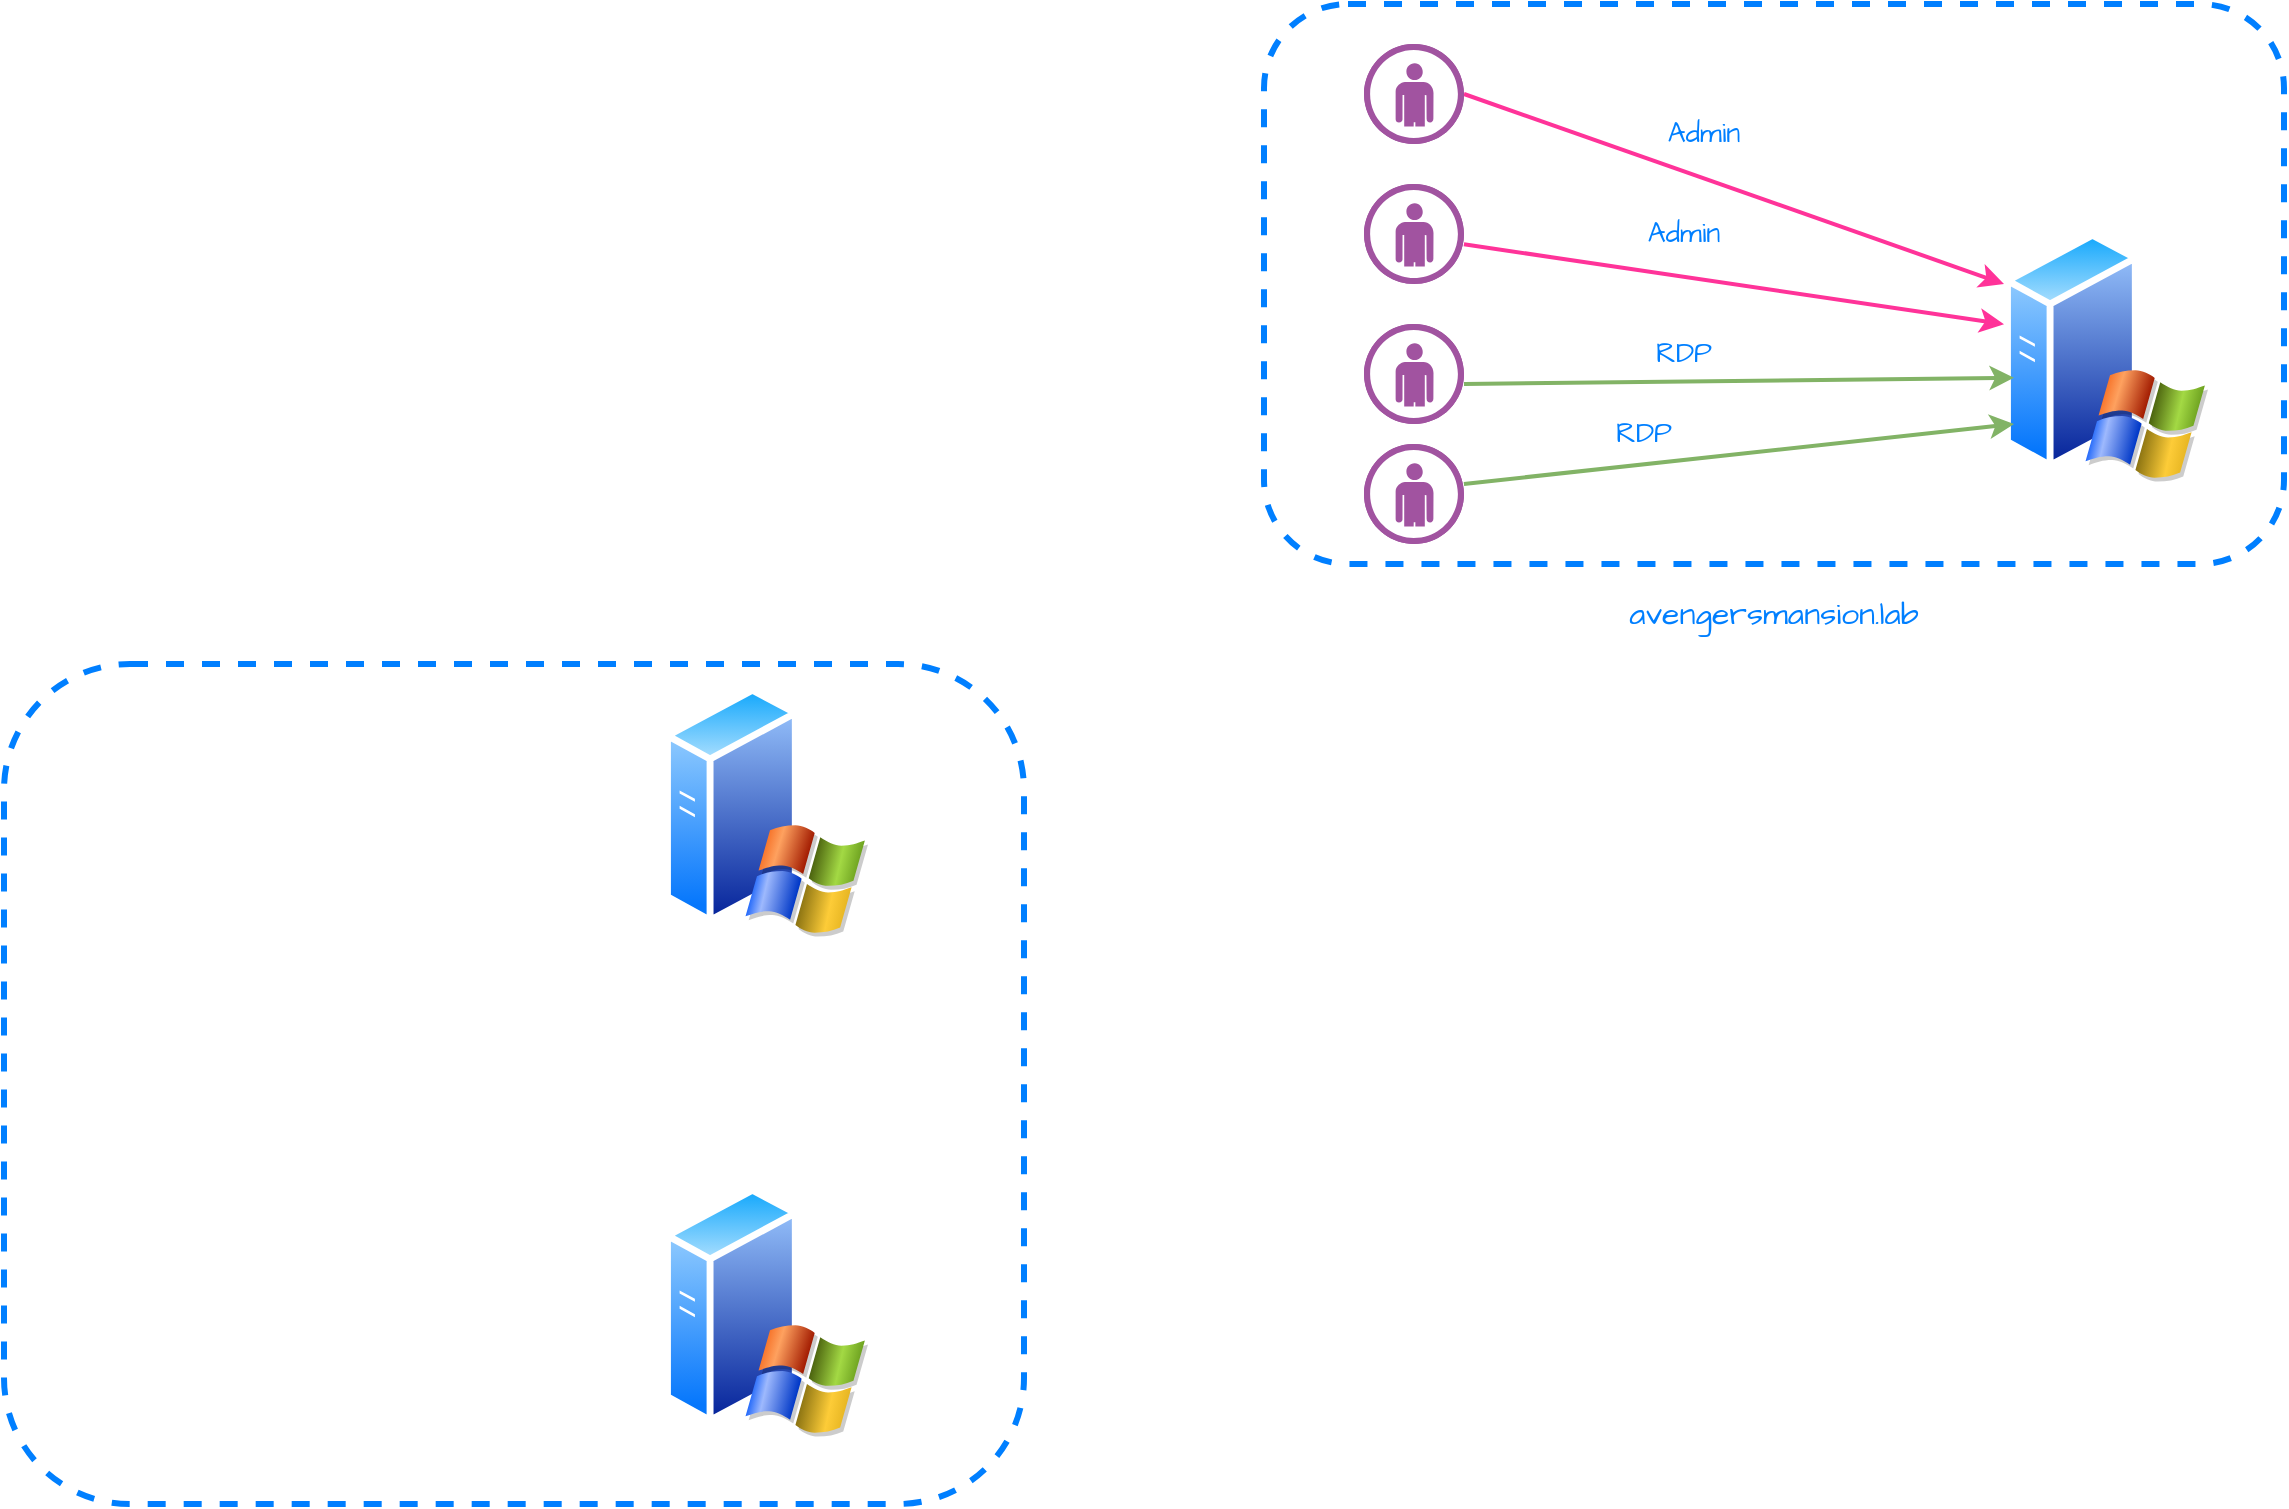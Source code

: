 <mxfile version="26.0.14">
  <diagram name="Page-1" id="822b0af5-4adb-64df-f703-e8dfc1f81529">
    <mxGraphModel dx="1434" dy="819" grid="1" gridSize="10" guides="1" tooltips="1" connect="1" arrows="1" fold="1" page="1" pageScale="1" pageWidth="1100" pageHeight="850" background="none" math="0" shadow="0">
      <root>
        <mxCell id="0" />
        <mxCell id="1" parent="0" />
        <mxCell id="FhWJipj1E8edyzkN2iIf-1" value="" style="image;aspect=fixed;perimeter=ellipsePerimeter;html=1;align=center;shadow=0;dashed=0;spacingTop=3;image=img/lib/active_directory/windows_server_2.svg;sketch=1;hachureGap=4;jiggle=2;curveFitting=1;fontFamily=Architects Daughter;fontSource=https%3A%2F%2Ffonts.googleapis.com%2Fcss%3Ffamily%3DArchitects%2BDaughter;" vertex="1" parent="1">
          <mxGeometry x="830" y="370" width="102" height="127.5" as="geometry" />
        </mxCell>
        <mxCell id="FhWJipj1E8edyzkN2iIf-2" value="" style="image;aspect=fixed;perimeter=ellipsePerimeter;html=1;align=center;shadow=0;dashed=0;spacingTop=3;image=img/lib/active_directory/windows_server_2.svg;sketch=1;hachureGap=4;jiggle=2;curveFitting=1;fontFamily=Architects Daughter;fontSource=https%3A%2F%2Ffonts.googleapis.com%2Fcss%3Ffamily%3DArchitects%2BDaughter;" vertex="1" parent="1">
          <mxGeometry x="830" y="620" width="102" height="127.5" as="geometry" />
        </mxCell>
        <mxCell id="FhWJipj1E8edyzkN2iIf-3" value="" style="image;aspect=fixed;perimeter=ellipsePerimeter;html=1;align=center;shadow=0;dashed=0;spacingTop=3;image=img/lib/active_directory/windows_server_2.svg;sketch=1;hachureGap=4;jiggle=2;curveFitting=1;fontFamily=Architects Daughter;fontSource=https%3A%2F%2Ffonts.googleapis.com%2Fcss%3Ffamily%3DArchitects%2BDaughter;" vertex="1" parent="1">
          <mxGeometry x="1500" y="142.5" width="102" height="127.5" as="geometry" />
        </mxCell>
        <mxCell id="FhWJipj1E8edyzkN2iIf-4" value="" style="rounded=1;whiteSpace=wrap;html=1;hachureGap=4;fontFamily=Architects Daughter;fontSource=https%3A%2F%2Ffonts.googleapis.com%2Fcss%3Ffamily%3DArchitects%2BDaughter;fillColor=none;strokeColor=#007FFF;dashed=1;strokeWidth=3;" vertex="1" parent="1">
          <mxGeometry x="1130" y="30" width="510" height="280" as="geometry" />
        </mxCell>
        <mxCell id="FhWJipj1E8edyzkN2iIf-9" value="" style="endArrow=classic;html=1;rounded=0;hachureGap=4;fontFamily=Architects Daughter;fontSource=https%3A%2F%2Ffonts.googleapis.com%2Fcss%3Ffamily%3DArchitects%2BDaughter;fillColor=#d5e8d4;strokeColor=#FF3399;strokeWidth=2;exitX=1;exitY=0.5;exitDx=0;exitDy=0;exitPerimeter=0;" edge="1" parent="1" source="FhWJipj1E8edyzkN2iIf-18">
          <mxGeometry width="50" height="50" relative="1" as="geometry">
            <mxPoint x="1250" y="80" as="sourcePoint" />
            <mxPoint x="1500" y="170" as="targetPoint" />
          </mxGeometry>
        </mxCell>
        <mxCell id="FhWJipj1E8edyzkN2iIf-10" value="" style="endArrow=classic;html=1;rounded=0;hachureGap=4;fontFamily=Architects Daughter;fontSource=https%3A%2F%2Ffonts.googleapis.com%2Fcss%3Ffamily%3DArchitects%2BDaughter;fillColor=#d5e8d4;strokeColor=#82b366;strokeWidth=2;" edge="1" parent="1">
          <mxGeometry width="50" height="50" relative="1" as="geometry">
            <mxPoint x="1230" y="220" as="sourcePoint" />
            <mxPoint x="1505" y="216.88" as="targetPoint" />
          </mxGeometry>
        </mxCell>
        <mxCell id="FhWJipj1E8edyzkN2iIf-12" value="" style="endArrow=classic;html=1;rounded=0;hachureGap=4;fontFamily=Architects Daughter;fontSource=https%3A%2F%2Ffonts.googleapis.com%2Fcss%3Ffamily%3DArchitects%2BDaughter;fillColor=#d5e8d4;strokeColor=#82b366;strokeWidth=2;exitX=0.196;exitY=0.857;exitDx=0;exitDy=0;exitPerimeter=0;" edge="1" parent="1" source="FhWJipj1E8edyzkN2iIf-4">
          <mxGeometry width="50" height="50" relative="1" as="geometry">
            <mxPoint x="1280" y="270" as="sourcePoint" />
            <mxPoint x="1505" y="240" as="targetPoint" />
          </mxGeometry>
        </mxCell>
        <mxCell id="FhWJipj1E8edyzkN2iIf-14" value="" style="endArrow=classic;html=1;rounded=0;hachureGap=4;fontFamily=Architects Daughter;fontSource=https%3A%2F%2Ffonts.googleapis.com%2Fcss%3Ffamily%3DArchitects%2BDaughter;fillColor=#d5e8d4;strokeColor=#FF3399;strokeWidth=2;exitX=0.196;exitY=0.429;exitDx=0;exitDy=0;exitPerimeter=0;" edge="1" parent="1" source="FhWJipj1E8edyzkN2iIf-4">
          <mxGeometry width="50" height="50" relative="1" as="geometry">
            <mxPoint x="1260.25" y="170.0" as="sourcePoint" />
            <mxPoint x="1500" y="190.08" as="targetPoint" />
          </mxGeometry>
        </mxCell>
        <mxCell id="FhWJipj1E8edyzkN2iIf-15" value="" style="verticalLabelPosition=bottom;sketch=0;html=1;fillColor=#A153A0;strokeColor=#ffffff;verticalAlign=top;align=center;points=[[0,0.5,0],[0.125,0.25,0],[0.25,0,0],[0.5,0,0],[0.75,0,0],[0.875,0.25,0],[1,0.5,0],[0.875,0.75,0],[0.75,1,0],[0.5,1,0],[0.125,0.75,0]];pointerEvents=1;shape=mxgraph.cisco_safe.compositeIcon;bgIcon=ellipse;resIcon=mxgraph.cisco_safe.design.user;hachureGap=4;jiggle=2;curveFitting=1;fontFamily=Architects Daughter;fontSource=https%3A%2F%2Ffonts.googleapis.com%2Fcss%3Ffamily%3DArchitects%2BDaughter;" vertex="1" parent="1">
          <mxGeometry x="1180" y="250" width="50" height="50" as="geometry" />
        </mxCell>
        <mxCell id="FhWJipj1E8edyzkN2iIf-16" value="" style="verticalLabelPosition=bottom;sketch=0;html=1;fillColor=#A153A0;strokeColor=#ffffff;verticalAlign=top;align=center;points=[[0,0.5,0],[0.125,0.25,0],[0.25,0,0],[0.5,0,0],[0.75,0,0],[0.875,0.25,0],[1,0.5,0],[0.875,0.75,0],[0.75,1,0],[0.5,1,0],[0.125,0.75,0]];pointerEvents=1;shape=mxgraph.cisco_safe.compositeIcon;bgIcon=ellipse;resIcon=mxgraph.cisco_safe.design.user;hachureGap=4;jiggle=2;curveFitting=1;fontFamily=Architects Daughter;fontSource=https%3A%2F%2Ffonts.googleapis.com%2Fcss%3Ffamily%3DArchitects%2BDaughter;" vertex="1" parent="1">
          <mxGeometry x="1180" y="190" width="50" height="50" as="geometry" />
        </mxCell>
        <mxCell id="FhWJipj1E8edyzkN2iIf-17" value="" style="verticalLabelPosition=bottom;sketch=0;html=1;fillColor=#A153A0;strokeColor=#ffffff;verticalAlign=top;align=center;points=[[0,0.5,0],[0.125,0.25,0],[0.25,0,0],[0.5,0,0],[0.75,0,0],[0.875,0.25,0],[1,0.5,0],[0.875,0.75,0],[0.75,1,0],[0.5,1,0],[0.125,0.75,0]];pointerEvents=1;shape=mxgraph.cisco_safe.compositeIcon;bgIcon=ellipse;resIcon=mxgraph.cisco_safe.design.user;hachureGap=4;jiggle=2;curveFitting=1;fontFamily=Architects Daughter;fontSource=https%3A%2F%2Ffonts.googleapis.com%2Fcss%3Ffamily%3DArchitects%2BDaughter;" vertex="1" parent="1">
          <mxGeometry x="1180" y="120" width="50" height="50" as="geometry" />
        </mxCell>
        <mxCell id="FhWJipj1E8edyzkN2iIf-18" value="" style="verticalLabelPosition=bottom;sketch=0;html=1;fillColor=#A153A0;strokeColor=#ffffff;verticalAlign=top;align=center;points=[[0,0.5,0],[0.125,0.25,0],[0.25,0,0],[0.5,0,0],[0.75,0,0],[0.875,0.25,0],[1,0.5,0],[0.875,0.75,0],[0.75,1,0],[0.5,1,0],[0.125,0.75,0]];pointerEvents=1;shape=mxgraph.cisco_safe.compositeIcon;bgIcon=ellipse;resIcon=mxgraph.cisco_safe.design.user;hachureGap=4;jiggle=2;curveFitting=1;fontFamily=Architects Daughter;fontSource=https%3A%2F%2Ffonts.googleapis.com%2Fcss%3Ffamily%3DArchitects%2BDaughter;" vertex="1" parent="1">
          <mxGeometry x="1180" y="50" width="50" height="50" as="geometry" />
        </mxCell>
        <mxCell id="FhWJipj1E8edyzkN2iIf-19" value="Admin" style="text;html=1;align=center;verticalAlign=middle;whiteSpace=wrap;rounded=0;fontFamily=Architects Daughter;fontSource=https%3A%2F%2Ffonts.googleapis.com%2Fcss%3Ffamily%3DArchitects%2BDaughter;fontColor=#007FFF;fontSize=14;" vertex="1" parent="1">
          <mxGeometry x="1320" y="80" width="60" height="30" as="geometry" />
        </mxCell>
        <mxCell id="FhWJipj1E8edyzkN2iIf-20" value="Admin" style="text;html=1;align=center;verticalAlign=middle;whiteSpace=wrap;rounded=0;fontFamily=Architects Daughter;fontSource=https%3A%2F%2Ffonts.googleapis.com%2Fcss%3Ffamily%3DArchitects%2BDaughter;fontColor=#007FFF;fontSize=14;" vertex="1" parent="1">
          <mxGeometry x="1310" y="130" width="60" height="30" as="geometry" />
        </mxCell>
        <mxCell id="FhWJipj1E8edyzkN2iIf-21" value="RDP" style="text;html=1;align=center;verticalAlign=middle;whiteSpace=wrap;rounded=0;fontFamily=Architects Daughter;fontSource=https%3A%2F%2Ffonts.googleapis.com%2Fcss%3Ffamily%3DArchitects%2BDaughter;fontColor=#007FFF;fontSize=14;" vertex="1" parent="1">
          <mxGeometry x="1310" y="190" width="60" height="30" as="geometry" />
        </mxCell>
        <mxCell id="FhWJipj1E8edyzkN2iIf-22" value="RDP" style="text;html=1;align=center;verticalAlign=middle;whiteSpace=wrap;rounded=0;fontFamily=Architects Daughter;fontSource=https%3A%2F%2Ffonts.googleapis.com%2Fcss%3Ffamily%3DArchitects%2BDaughter;fontColor=#007FFF;fontSize=14;" vertex="1" parent="1">
          <mxGeometry x="1290" y="230" width="60" height="30" as="geometry" />
        </mxCell>
        <mxCell id="FhWJipj1E8edyzkN2iIf-23" value="avengersmansion.lab" style="text;html=1;align=center;verticalAlign=middle;whiteSpace=wrap;rounded=0;fontFamily=Architects Daughter;fontSource=https%3A%2F%2Ffonts.googleapis.com%2Fcss%3Ffamily%3DArchitects%2BDaughter;fontColor=#007FFF;fontSize=16;" vertex="1" parent="1">
          <mxGeometry x="1355" y="320" width="60" height="30" as="geometry" />
        </mxCell>
        <mxCell id="FhWJipj1E8edyzkN2iIf-24" value="" style="rounded=1;whiteSpace=wrap;html=1;hachureGap=4;fontFamily=Architects Daughter;fontSource=https%3A%2F%2Ffonts.googleapis.com%2Fcss%3Ffamily%3DArchitects%2BDaughter;fillColor=none;strokeColor=#007FFF;dashed=1;strokeWidth=3;" vertex="1" parent="1">
          <mxGeometry x="500" y="360" width="510" height="420" as="geometry" />
        </mxCell>
      </root>
    </mxGraphModel>
  </diagram>
</mxfile>
